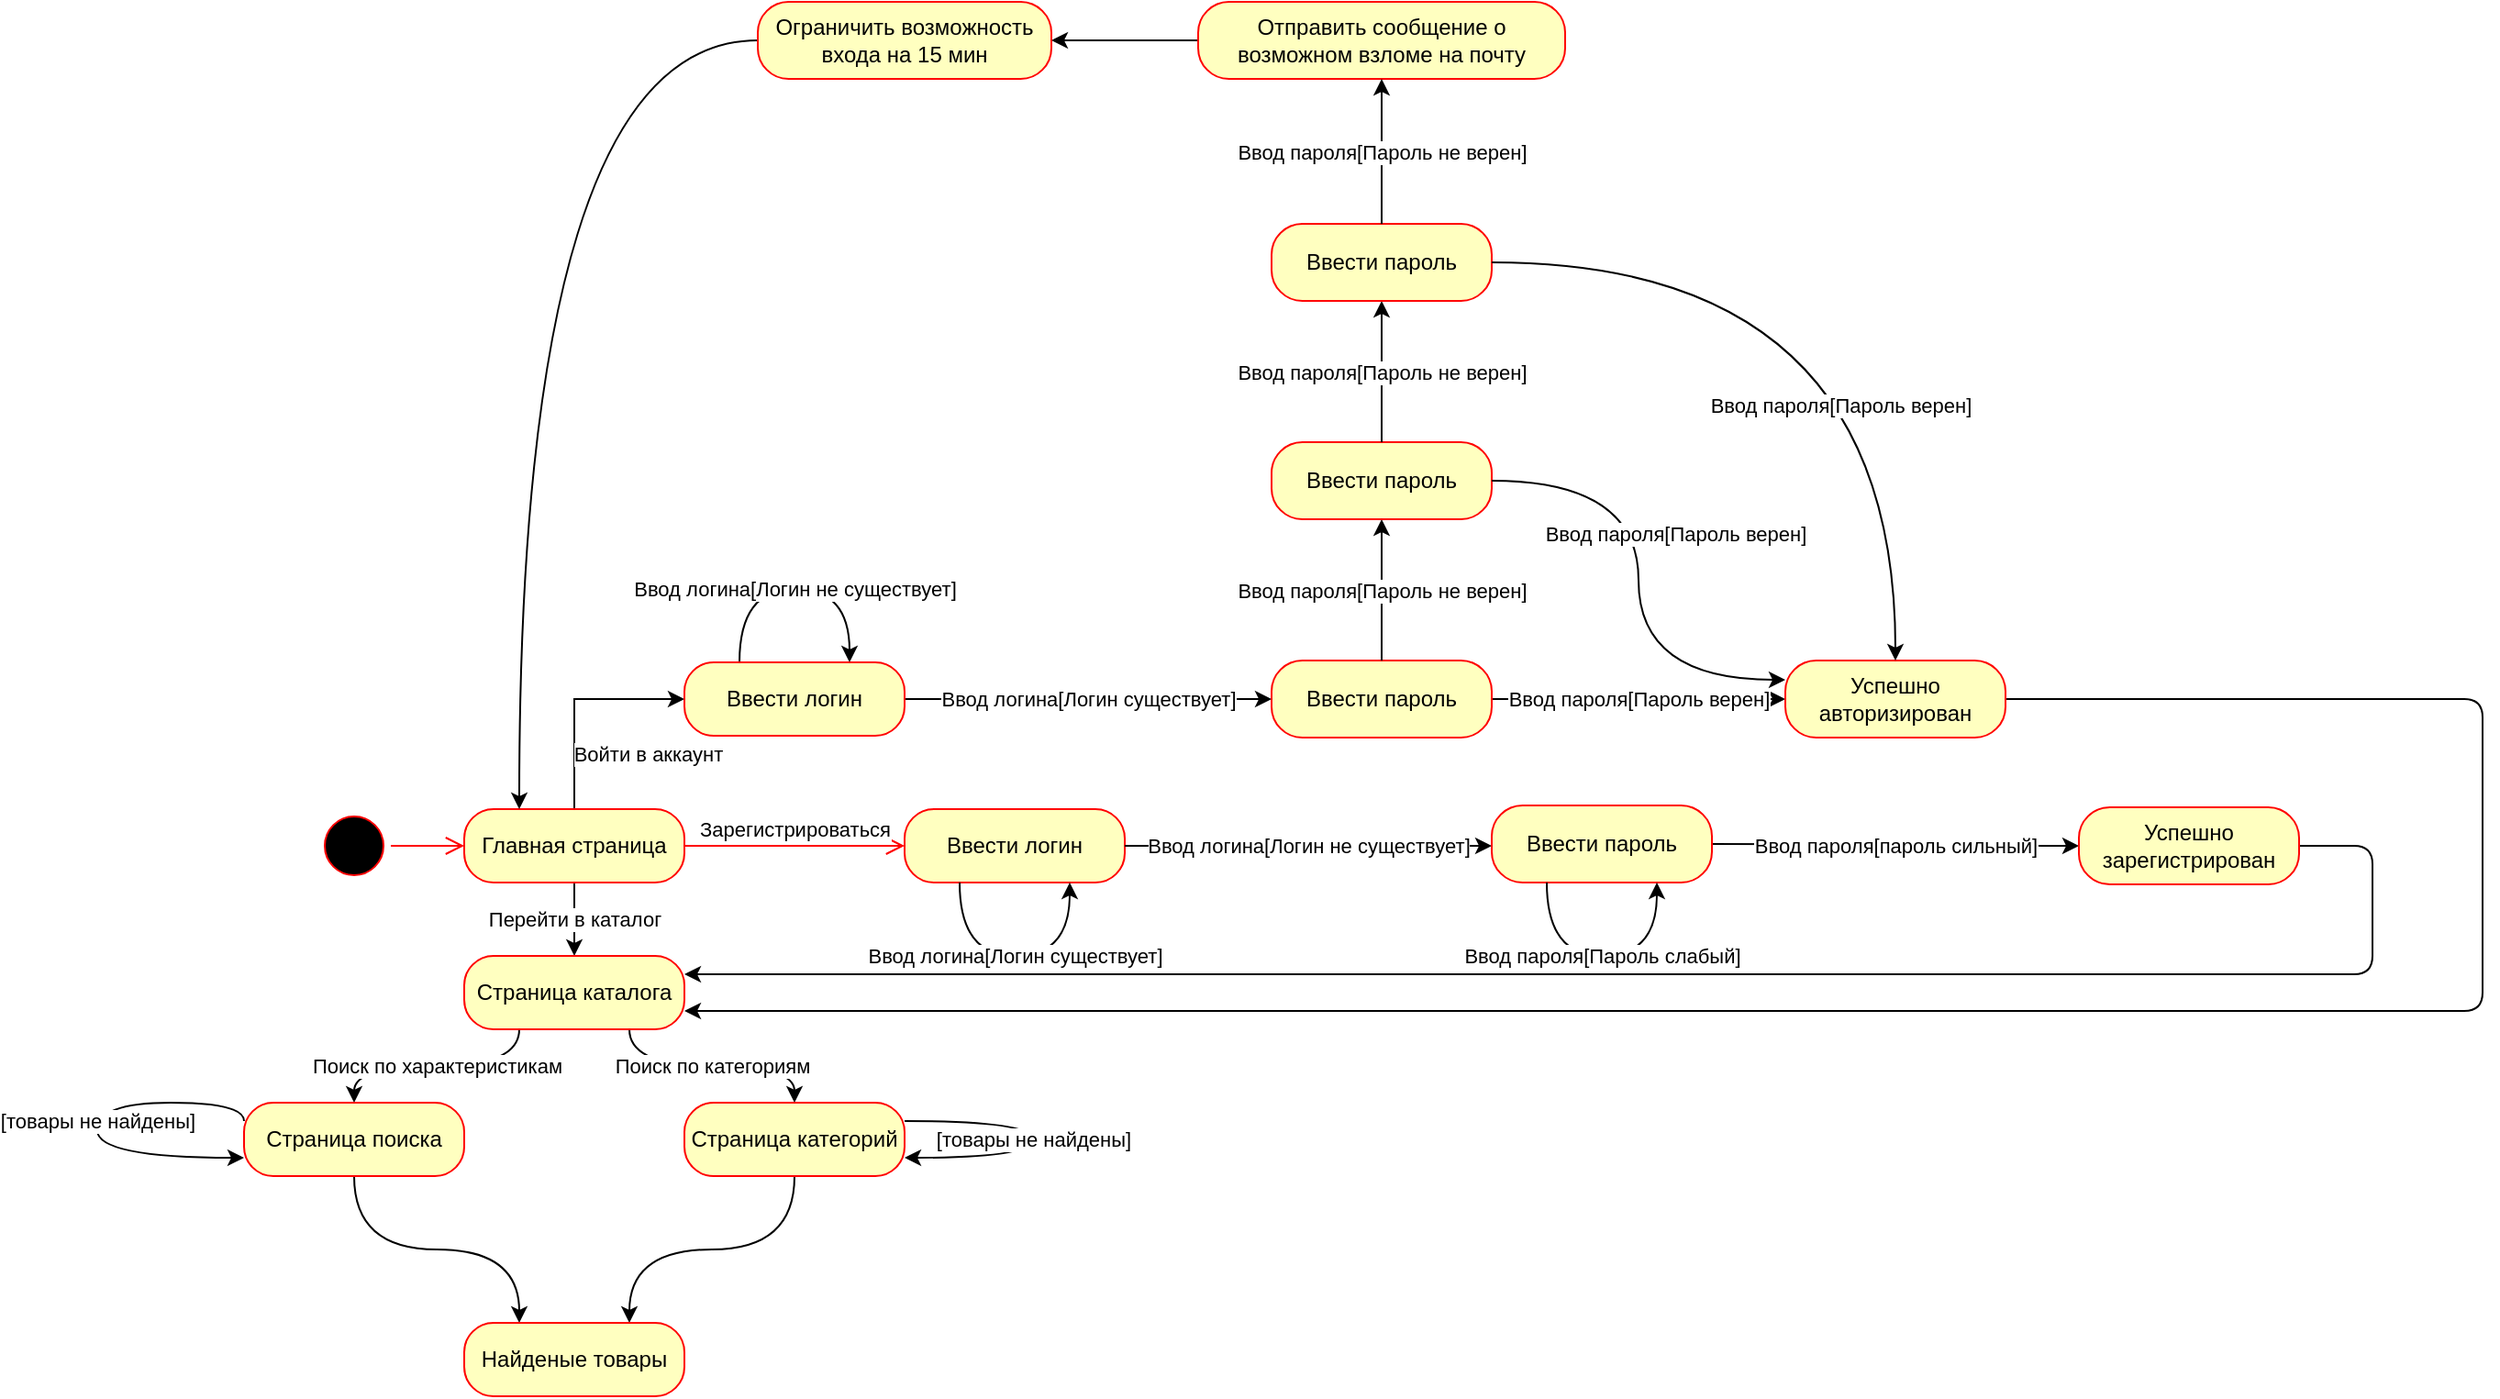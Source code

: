 <mxfile version="12.9.0" type="github">
  <diagram id="5Qrj_cHMlwDHXTjBdwBp" name="Page-1">
    <mxGraphModel dx="1418" dy="1418" grid="1" gridSize="10" guides="1" tooltips="1" connect="1" arrows="1" fold="1" page="1" pageScale="1" pageWidth="850" pageHeight="1100" math="0" shadow="0">
      <root>
        <mxCell id="0" />
        <mxCell id="1" parent="0" />
        <mxCell id="1Fe0VKBd-OM9YCjam9Hl-1" value="" style="ellipse;html=1;shape=startState;fillColor=#000000;strokeColor=#ff0000;" vertex="1" parent="1">
          <mxGeometry x="160" y="200" width="40" height="40" as="geometry" />
        </mxCell>
        <mxCell id="1Fe0VKBd-OM9YCjam9Hl-2" value="" style="edgeStyle=orthogonalEdgeStyle;html=1;verticalAlign=bottom;endArrow=open;endSize=8;strokeColor=#ff0000;" edge="1" source="1Fe0VKBd-OM9YCjam9Hl-1" parent="1" target="1Fe0VKBd-OM9YCjam9Hl-15">
          <mxGeometry relative="1" as="geometry">
            <mxPoint x="240" y="220" as="targetPoint" />
          </mxGeometry>
        </mxCell>
        <mxCell id="1Fe0VKBd-OM9YCjam9Hl-19" value="Войти в аккаунт" style="edgeStyle=orthogonalEdgeStyle;rounded=0;orthogonalLoop=1;jettySize=auto;html=1;exitX=0.5;exitY=0;exitDx=0;exitDy=0;entryX=0;entryY=0.5;entryDx=0;entryDy=0;" edge="1" parent="1" source="1Fe0VKBd-OM9YCjam9Hl-15" target="1Fe0VKBd-OM9YCjam9Hl-17">
          <mxGeometry x="0.667" y="-30" relative="1" as="geometry">
            <mxPoint as="offset" />
          </mxGeometry>
        </mxCell>
        <mxCell id="1Fe0VKBd-OM9YCjam9Hl-58" value="Перейти в каталог" style="edgeStyle=orthogonalEdgeStyle;curved=1;orthogonalLoop=1;jettySize=auto;html=1;exitX=0.5;exitY=1;exitDx=0;exitDy=0;entryX=0.5;entryY=0;entryDx=0;entryDy=0;" edge="1" parent="1" source="1Fe0VKBd-OM9YCjam9Hl-15" target="1Fe0VKBd-OM9YCjam9Hl-57">
          <mxGeometry relative="1" as="geometry" />
        </mxCell>
        <mxCell id="1Fe0VKBd-OM9YCjam9Hl-15" value="&lt;div&gt;Главная страница&lt;/div&gt;" style="rounded=1;whiteSpace=wrap;html=1;arcSize=40;fontColor=#000000;fillColor=#ffffc0;strokeColor=#ff0000;" vertex="1" parent="1">
          <mxGeometry x="240" y="200" width="120" height="40" as="geometry" />
        </mxCell>
        <mxCell id="1Fe0VKBd-OM9YCjam9Hl-16" value="Зарегистрироваться" style="edgeStyle=orthogonalEdgeStyle;html=1;verticalAlign=bottom;endArrow=open;endSize=8;strokeColor=#ff0000;exitX=1;exitY=0.5;exitDx=0;exitDy=0;" edge="1" source="1Fe0VKBd-OM9YCjam9Hl-15" parent="1" target="1Fe0VKBd-OM9YCjam9Hl-21">
          <mxGeometry relative="1" as="geometry">
            <mxPoint x="400" y="220" as="targetPoint" />
          </mxGeometry>
        </mxCell>
        <mxCell id="1Fe0VKBd-OM9YCjam9Hl-24" value="Ввод логина[Логин не существует]" style="edgeStyle=orthogonalEdgeStyle;orthogonalLoop=1;jettySize=auto;html=1;exitX=0.25;exitY=0;exitDx=0;exitDy=0;entryX=0.75;entryY=0;entryDx=0;entryDy=0;curved=1;" edge="1" parent="1" source="1Fe0VKBd-OM9YCjam9Hl-17" target="1Fe0VKBd-OM9YCjam9Hl-17">
          <mxGeometry relative="1" as="geometry">
            <mxPoint x="380" y="50" as="targetPoint" />
            <Array as="points">
              <mxPoint x="390" y="80" />
              <mxPoint x="450" y="80" />
            </Array>
          </mxGeometry>
        </mxCell>
        <mxCell id="1Fe0VKBd-OM9YCjam9Hl-32" value="Ввод логина[Логин существует]" style="edgeStyle=orthogonalEdgeStyle;curved=1;orthogonalLoop=1;jettySize=auto;html=1;" edge="1" parent="1" source="1Fe0VKBd-OM9YCjam9Hl-17" target="1Fe0VKBd-OM9YCjam9Hl-31">
          <mxGeometry relative="1" as="geometry" />
        </mxCell>
        <mxCell id="1Fe0VKBd-OM9YCjam9Hl-17" value="Ввести логин" style="rounded=1;whiteSpace=wrap;html=1;arcSize=40;fontColor=#000000;fillColor=#ffffc0;strokeColor=#ff0000;" vertex="1" parent="1">
          <mxGeometry x="360" y="120" width="120" height="40" as="geometry" />
        </mxCell>
        <mxCell id="1Fe0VKBd-OM9YCjam9Hl-38" value="Ввод пароля[Пароль верен]" style="edgeStyle=orthogonalEdgeStyle;curved=1;orthogonalLoop=1;jettySize=auto;html=1;" edge="1" parent="1" source="1Fe0VKBd-OM9YCjam9Hl-31" target="1Fe0VKBd-OM9YCjam9Hl-37">
          <mxGeometry relative="1" as="geometry" />
        </mxCell>
        <mxCell id="1Fe0VKBd-OM9YCjam9Hl-31" value="Ввести пароль" style="rounded=1;whiteSpace=wrap;html=1;arcSize=40;fontColor=#000000;fillColor=#ffffc0;strokeColor=#ff0000;" vertex="1" parent="1">
          <mxGeometry x="680" y="119" width="120" height="42" as="geometry" />
        </mxCell>
        <mxCell id="1Fe0VKBd-OM9YCjam9Hl-62" style="edgeStyle=orthogonalEdgeStyle;orthogonalLoop=1;jettySize=auto;html=1;exitX=1;exitY=0.5;exitDx=0;exitDy=0;entryX=1;entryY=0.75;entryDx=0;entryDy=0;rounded=1;" edge="1" parent="1" source="1Fe0VKBd-OM9YCjam9Hl-37" target="1Fe0VKBd-OM9YCjam9Hl-57">
          <mxGeometry relative="1" as="geometry">
            <Array as="points">
              <mxPoint x="1340" y="140" />
              <mxPoint x="1340" y="310" />
            </Array>
          </mxGeometry>
        </mxCell>
        <mxCell id="1Fe0VKBd-OM9YCjam9Hl-37" value="Успешно авторизирован" style="rounded=1;whiteSpace=wrap;html=1;arcSize=40;fontColor=#000000;fillColor=#ffffc0;strokeColor=#ff0000;" vertex="1" parent="1">
          <mxGeometry x="960" y="119" width="120" height="42" as="geometry" />
        </mxCell>
        <mxCell id="1Fe0VKBd-OM9YCjam9Hl-21" value="Ввести логин" style="rounded=1;whiteSpace=wrap;html=1;arcSize=40;fontColor=#000000;fillColor=#ffffc0;strokeColor=#ff0000;" vertex="1" parent="1">
          <mxGeometry x="480.0" y="200" width="120" height="40" as="geometry" />
        </mxCell>
        <mxCell id="1Fe0VKBd-OM9YCjam9Hl-34" value="Ввод логина[Логин существует]" style="edgeStyle=orthogonalEdgeStyle;curved=1;orthogonalLoop=1;jettySize=auto;html=1;exitX=0.25;exitY=1;exitDx=0;exitDy=0;entryX=0.75;entryY=1;entryDx=0;entryDy=0;" edge="1" parent="1" source="1Fe0VKBd-OM9YCjam9Hl-21" target="1Fe0VKBd-OM9YCjam9Hl-21">
          <mxGeometry relative="1" as="geometry">
            <mxPoint x="440" y="290" as="sourcePoint" />
            <mxPoint x="640" y="290" as="targetPoint" />
            <Array as="points">
              <mxPoint x="510" y="280" />
              <mxPoint x="570" y="280" />
            </Array>
          </mxGeometry>
        </mxCell>
        <mxCell id="1Fe0VKBd-OM9YCjam9Hl-35" value="Ввод логина[Логин не существует]" style="edgeStyle=orthogonalEdgeStyle;orthogonalLoop=1;jettySize=auto;html=1;exitX=1;exitY=0.5;exitDx=0;exitDy=0;curved=1;" edge="1" parent="1" source="1Fe0VKBd-OM9YCjam9Hl-21">
          <mxGeometry relative="1" as="geometry">
            <mxPoint x="800" y="220" as="targetPoint" />
            <mxPoint x="730" y="270" as="sourcePoint" />
            <Array as="points">
              <mxPoint x="730" y="220" />
              <mxPoint x="730" y="220" />
            </Array>
          </mxGeometry>
        </mxCell>
        <mxCell id="1Fe0VKBd-OM9YCjam9Hl-55" value="Ввод пароля[пароль сильный]" style="edgeStyle=orthogonalEdgeStyle;curved=1;orthogonalLoop=1;jettySize=auto;html=1;" edge="1" parent="1" source="1Fe0VKBd-OM9YCjam9Hl-36" target="1Fe0VKBd-OM9YCjam9Hl-54">
          <mxGeometry relative="1" as="geometry" />
        </mxCell>
        <mxCell id="1Fe0VKBd-OM9YCjam9Hl-36" value="Ввести пароль" style="rounded=1;whiteSpace=wrap;html=1;arcSize=40;fontColor=#000000;fillColor=#ffffc0;strokeColor=#ff0000;" vertex="1" parent="1">
          <mxGeometry x="800" y="198" width="120" height="42" as="geometry" />
        </mxCell>
        <mxCell id="1Fe0VKBd-OM9YCjam9Hl-60" style="edgeStyle=orthogonalEdgeStyle;orthogonalLoop=1;jettySize=auto;html=1;exitX=1;exitY=0.5;exitDx=0;exitDy=0;entryX=1;entryY=0.25;entryDx=0;entryDy=0;rounded=1;" edge="1" parent="1" source="1Fe0VKBd-OM9YCjam9Hl-54" target="1Fe0VKBd-OM9YCjam9Hl-57">
          <mxGeometry relative="1" as="geometry">
            <Array as="points">
              <mxPoint x="1280" y="220" />
              <mxPoint x="1280" y="290" />
            </Array>
          </mxGeometry>
        </mxCell>
        <mxCell id="1Fe0VKBd-OM9YCjam9Hl-54" value="Успешно зарегистрирован" style="rounded=1;whiteSpace=wrap;html=1;arcSize=40;fontColor=#000000;fillColor=#ffffc0;strokeColor=#ff0000;" vertex="1" parent="1">
          <mxGeometry x="1120" y="199" width="120" height="42" as="geometry" />
        </mxCell>
        <mxCell id="1Fe0VKBd-OM9YCjam9Hl-39" value="Ввод пароля[Пароль не верен]" style="edgeStyle=orthogonalEdgeStyle;curved=1;orthogonalLoop=1;jettySize=auto;html=1;exitX=0.5;exitY=0;exitDx=0;exitDy=0;entryX=0.5;entryY=1;entryDx=0;entryDy=0;" edge="1" parent="1" source="1Fe0VKBd-OM9YCjam9Hl-31" target="1Fe0VKBd-OM9YCjam9Hl-40">
          <mxGeometry relative="1" as="geometry">
            <mxPoint x="760" y="90" as="sourcePoint" />
            <mxPoint x="920" y="90" as="targetPoint" />
          </mxGeometry>
        </mxCell>
        <mxCell id="1Fe0VKBd-OM9YCjam9Hl-40" value="Ввести пароль" style="rounded=1;whiteSpace=wrap;html=1;arcSize=40;fontColor=#000000;fillColor=#ffffc0;strokeColor=#ff0000;" vertex="1" parent="1">
          <mxGeometry x="680" width="120" height="42" as="geometry" />
        </mxCell>
        <mxCell id="1Fe0VKBd-OM9YCjam9Hl-42" value="Ввод пароля[Пароль верен]" style="edgeStyle=orthogonalEdgeStyle;curved=1;orthogonalLoop=1;jettySize=auto;html=1;exitX=1;exitY=0.5;exitDx=0;exitDy=0;entryX=0;entryY=0.25;entryDx=0;entryDy=0;" edge="1" parent="1" source="1Fe0VKBd-OM9YCjam9Hl-40" target="1Fe0VKBd-OM9YCjam9Hl-37">
          <mxGeometry x="-0.404" y="-35" relative="1" as="geometry">
            <mxPoint x="820" y="20.66" as="sourcePoint" />
            <mxPoint x="980" y="20.66" as="targetPoint" />
            <mxPoint x="55" y="29" as="offset" />
          </mxGeometry>
        </mxCell>
        <mxCell id="1Fe0VKBd-OM9YCjam9Hl-43" value="Ввод пароля[Пароль не верен]" style="edgeStyle=orthogonalEdgeStyle;curved=1;orthogonalLoop=1;jettySize=auto;html=1;entryX=0.5;entryY=1;entryDx=0;entryDy=0;exitX=0.5;exitY=0;exitDx=0;exitDy=0;" edge="1" parent="1" target="1Fe0VKBd-OM9YCjam9Hl-44" source="1Fe0VKBd-OM9YCjam9Hl-40">
          <mxGeometry relative="1" as="geometry">
            <mxPoint x="750" y="-10" as="sourcePoint" />
            <mxPoint x="920" y="-29" as="targetPoint" />
          </mxGeometry>
        </mxCell>
        <mxCell id="1Fe0VKBd-OM9YCjam9Hl-44" value="Ввести пароль" style="rounded=1;whiteSpace=wrap;html=1;arcSize=40;fontColor=#000000;fillColor=#ffffc0;strokeColor=#ff0000;" vertex="1" parent="1">
          <mxGeometry x="680" y="-119" width="120" height="42" as="geometry" />
        </mxCell>
        <mxCell id="1Fe0VKBd-OM9YCjam9Hl-50" style="edgeStyle=orthogonalEdgeStyle;curved=1;orthogonalLoop=1;jettySize=auto;html=1;exitX=0;exitY=0.5;exitDx=0;exitDy=0;entryX=1;entryY=0.5;entryDx=0;entryDy=0;" edge="1" parent="1" source="1Fe0VKBd-OM9YCjam9Hl-45" target="1Fe0VKBd-OM9YCjam9Hl-49">
          <mxGeometry relative="1" as="geometry" />
        </mxCell>
        <mxCell id="1Fe0VKBd-OM9YCjam9Hl-45" value="Отправить сообщение о возможном взломе на почту" style="rounded=1;whiteSpace=wrap;html=1;arcSize=40;fontColor=#000000;fillColor=#ffffc0;strokeColor=#ff0000;" vertex="1" parent="1">
          <mxGeometry x="640" y="-240" width="200" height="42" as="geometry" />
        </mxCell>
        <mxCell id="1Fe0VKBd-OM9YCjam9Hl-46" value="Ввод пароля[Пароль не верен]" style="edgeStyle=orthogonalEdgeStyle;curved=1;orthogonalLoop=1;jettySize=auto;html=1;entryX=0.5;entryY=1;entryDx=0;entryDy=0;exitX=0.5;exitY=0;exitDx=0;exitDy=0;" edge="1" parent="1" source="1Fe0VKBd-OM9YCjam9Hl-44" target="1Fe0VKBd-OM9YCjam9Hl-45">
          <mxGeometry relative="1" as="geometry">
            <mxPoint x="750" y="10" as="sourcePoint" />
            <mxPoint x="750" y="-67" as="targetPoint" />
          </mxGeometry>
        </mxCell>
        <mxCell id="1Fe0VKBd-OM9YCjam9Hl-47" value="Ввод пароля[Пароль верен]" style="edgeStyle=orthogonalEdgeStyle;curved=1;orthogonalLoop=1;jettySize=auto;html=1;exitX=1;exitY=0.5;exitDx=0;exitDy=0;entryX=0.5;entryY=0;entryDx=0;entryDy=0;" edge="1" parent="1" source="1Fe0VKBd-OM9YCjam9Hl-44" target="1Fe0VKBd-OM9YCjam9Hl-37">
          <mxGeometry x="0.364" y="-30" relative="1" as="geometry">
            <mxPoint x="810" y="31.0" as="sourcePoint" />
            <mxPoint x="970" y="139.5" as="targetPoint" />
            <mxPoint as="offset" />
          </mxGeometry>
        </mxCell>
        <mxCell id="1Fe0VKBd-OM9YCjam9Hl-51" style="edgeStyle=orthogonalEdgeStyle;curved=1;orthogonalLoop=1;jettySize=auto;html=1;exitX=0;exitY=0.5;exitDx=0;exitDy=0;entryX=0.25;entryY=0;entryDx=0;entryDy=0;" edge="1" parent="1" source="1Fe0VKBd-OM9YCjam9Hl-49" target="1Fe0VKBd-OM9YCjam9Hl-15">
          <mxGeometry relative="1" as="geometry" />
        </mxCell>
        <mxCell id="1Fe0VKBd-OM9YCjam9Hl-49" value="Ограничить возможность входа на 15 мин" style="rounded=1;whiteSpace=wrap;html=1;arcSize=40;fontColor=#000000;fillColor=#ffffc0;strokeColor=#ff0000;" vertex="1" parent="1">
          <mxGeometry x="400" y="-240" width="160" height="42" as="geometry" />
        </mxCell>
        <mxCell id="1Fe0VKBd-OM9YCjam9Hl-53" value="Ввод пароля[Пароль слабый]" style="edgeStyle=orthogonalEdgeStyle;curved=1;orthogonalLoop=1;jettySize=auto;html=1;entryX=0.75;entryY=1;entryDx=0;entryDy=0;exitX=0.25;exitY=1;exitDx=0;exitDy=0;" edge="1" parent="1" source="1Fe0VKBd-OM9YCjam9Hl-36" target="1Fe0VKBd-OM9YCjam9Hl-36">
          <mxGeometry relative="1" as="geometry">
            <mxPoint x="830" y="300" as="sourcePoint" />
            <mxPoint x="580" y="250" as="targetPoint" />
            <Array as="points">
              <mxPoint x="830" y="280" />
              <mxPoint x="890" y="280" />
            </Array>
          </mxGeometry>
        </mxCell>
        <mxCell id="1Fe0VKBd-OM9YCjam9Hl-66" value="Поиск по характеристикам" style="edgeStyle=orthogonalEdgeStyle;orthogonalLoop=1;jettySize=auto;html=1;exitX=0.25;exitY=1;exitDx=0;exitDy=0;entryX=0.5;entryY=0;entryDx=0;entryDy=0;curved=1;" edge="1" parent="1" source="1Fe0VKBd-OM9YCjam9Hl-57" target="1Fe0VKBd-OM9YCjam9Hl-65">
          <mxGeometry relative="1" as="geometry" />
        </mxCell>
        <mxCell id="1Fe0VKBd-OM9YCjam9Hl-69" value="Поиск по категориям" style="edgeStyle=orthogonalEdgeStyle;curved=1;orthogonalLoop=1;jettySize=auto;html=1;exitX=0.75;exitY=1;exitDx=0;exitDy=0;entryX=0.5;entryY=0;entryDx=0;entryDy=0;strokeColor=#000000;" edge="1" parent="1" source="1Fe0VKBd-OM9YCjam9Hl-57" target="1Fe0VKBd-OM9YCjam9Hl-63">
          <mxGeometry relative="1" as="geometry" />
        </mxCell>
        <mxCell id="1Fe0VKBd-OM9YCjam9Hl-57" value="Страница каталога" style="rounded=1;whiteSpace=wrap;html=1;arcSize=40;fontColor=#000000;fillColor=#ffffc0;strokeColor=#ff0000;" vertex="1" parent="1">
          <mxGeometry x="240" y="280" width="120" height="40" as="geometry" />
        </mxCell>
        <mxCell id="1Fe0VKBd-OM9YCjam9Hl-72" style="edgeStyle=orthogonalEdgeStyle;curved=1;orthogonalLoop=1;jettySize=auto;html=1;exitX=0.5;exitY=1;exitDx=0;exitDy=0;entryX=0.75;entryY=0;entryDx=0;entryDy=0;strokeColor=#000000;" edge="1" parent="1" source="1Fe0VKBd-OM9YCjam9Hl-63" target="1Fe0VKBd-OM9YCjam9Hl-70">
          <mxGeometry relative="1" as="geometry" />
        </mxCell>
        <mxCell id="1Fe0VKBd-OM9YCjam9Hl-73" value="[товары не найдены]" style="edgeStyle=orthogonalEdgeStyle;curved=1;orthogonalLoop=1;jettySize=auto;html=1;exitX=1;exitY=0.25;exitDx=0;exitDy=0;strokeColor=#000000;entryX=1;entryY=0.75;entryDx=0;entryDy=0;" edge="1" parent="1" source="1Fe0VKBd-OM9YCjam9Hl-63" target="1Fe0VKBd-OM9YCjam9Hl-63">
          <mxGeometry relative="1" as="geometry">
            <mxPoint x="540" y="390" as="targetPoint" />
            <Array as="points">
              <mxPoint x="550" y="370" />
              <mxPoint x="550" y="390" />
            </Array>
          </mxGeometry>
        </mxCell>
        <mxCell id="1Fe0VKBd-OM9YCjam9Hl-63" value="Страница категорий" style="rounded=1;whiteSpace=wrap;html=1;arcSize=40;fontColor=#000000;fillColor=#ffffc0;strokeColor=#ff0000;" vertex="1" parent="1">
          <mxGeometry x="360" y="360" width="120" height="40" as="geometry" />
        </mxCell>
        <mxCell id="1Fe0VKBd-OM9YCjam9Hl-71" value="" style="edgeStyle=orthogonalEdgeStyle;curved=1;orthogonalLoop=1;jettySize=auto;html=1;strokeColor=#000000;entryX=0.25;entryY=0;entryDx=0;entryDy=0;" edge="1" parent="1" source="1Fe0VKBd-OM9YCjam9Hl-65" target="1Fe0VKBd-OM9YCjam9Hl-70">
          <mxGeometry relative="1" as="geometry" />
        </mxCell>
        <mxCell id="1Fe0VKBd-OM9YCjam9Hl-65" value="Страница поиска" style="rounded=1;whiteSpace=wrap;html=1;arcSize=40;fontColor=#000000;fillColor=#ffffc0;strokeColor=#ff0000;" vertex="1" parent="1">
          <mxGeometry x="120" y="360" width="120" height="40" as="geometry" />
        </mxCell>
        <mxCell id="1Fe0VKBd-OM9YCjam9Hl-70" value="Найденые товары" style="rounded=1;whiteSpace=wrap;html=1;arcSize=40;fontColor=#000000;fillColor=#ffffc0;strokeColor=#ff0000;" vertex="1" parent="1">
          <mxGeometry x="240" y="480" width="120" height="40" as="geometry" />
        </mxCell>
        <mxCell id="1Fe0VKBd-OM9YCjam9Hl-74" value="[товары не найдены]" style="edgeStyle=orthogonalEdgeStyle;curved=1;orthogonalLoop=1;jettySize=auto;html=1;exitX=0;exitY=0.25;exitDx=0;exitDy=0;strokeColor=#000000;entryX=0;entryY=0.75;entryDx=0;entryDy=0;" edge="1" parent="1" source="1Fe0VKBd-OM9YCjam9Hl-65" target="1Fe0VKBd-OM9YCjam9Hl-65">
          <mxGeometry relative="1" as="geometry">
            <mxPoint x="20" y="380" as="targetPoint" />
            <mxPoint x="20" y="360" as="sourcePoint" />
            <Array as="points">
              <mxPoint x="120" y="360" />
              <mxPoint x="40" y="360" />
              <mxPoint x="40" y="390" />
            </Array>
            <mxPoint as="offset" />
          </mxGeometry>
        </mxCell>
      </root>
    </mxGraphModel>
  </diagram>
</mxfile>
